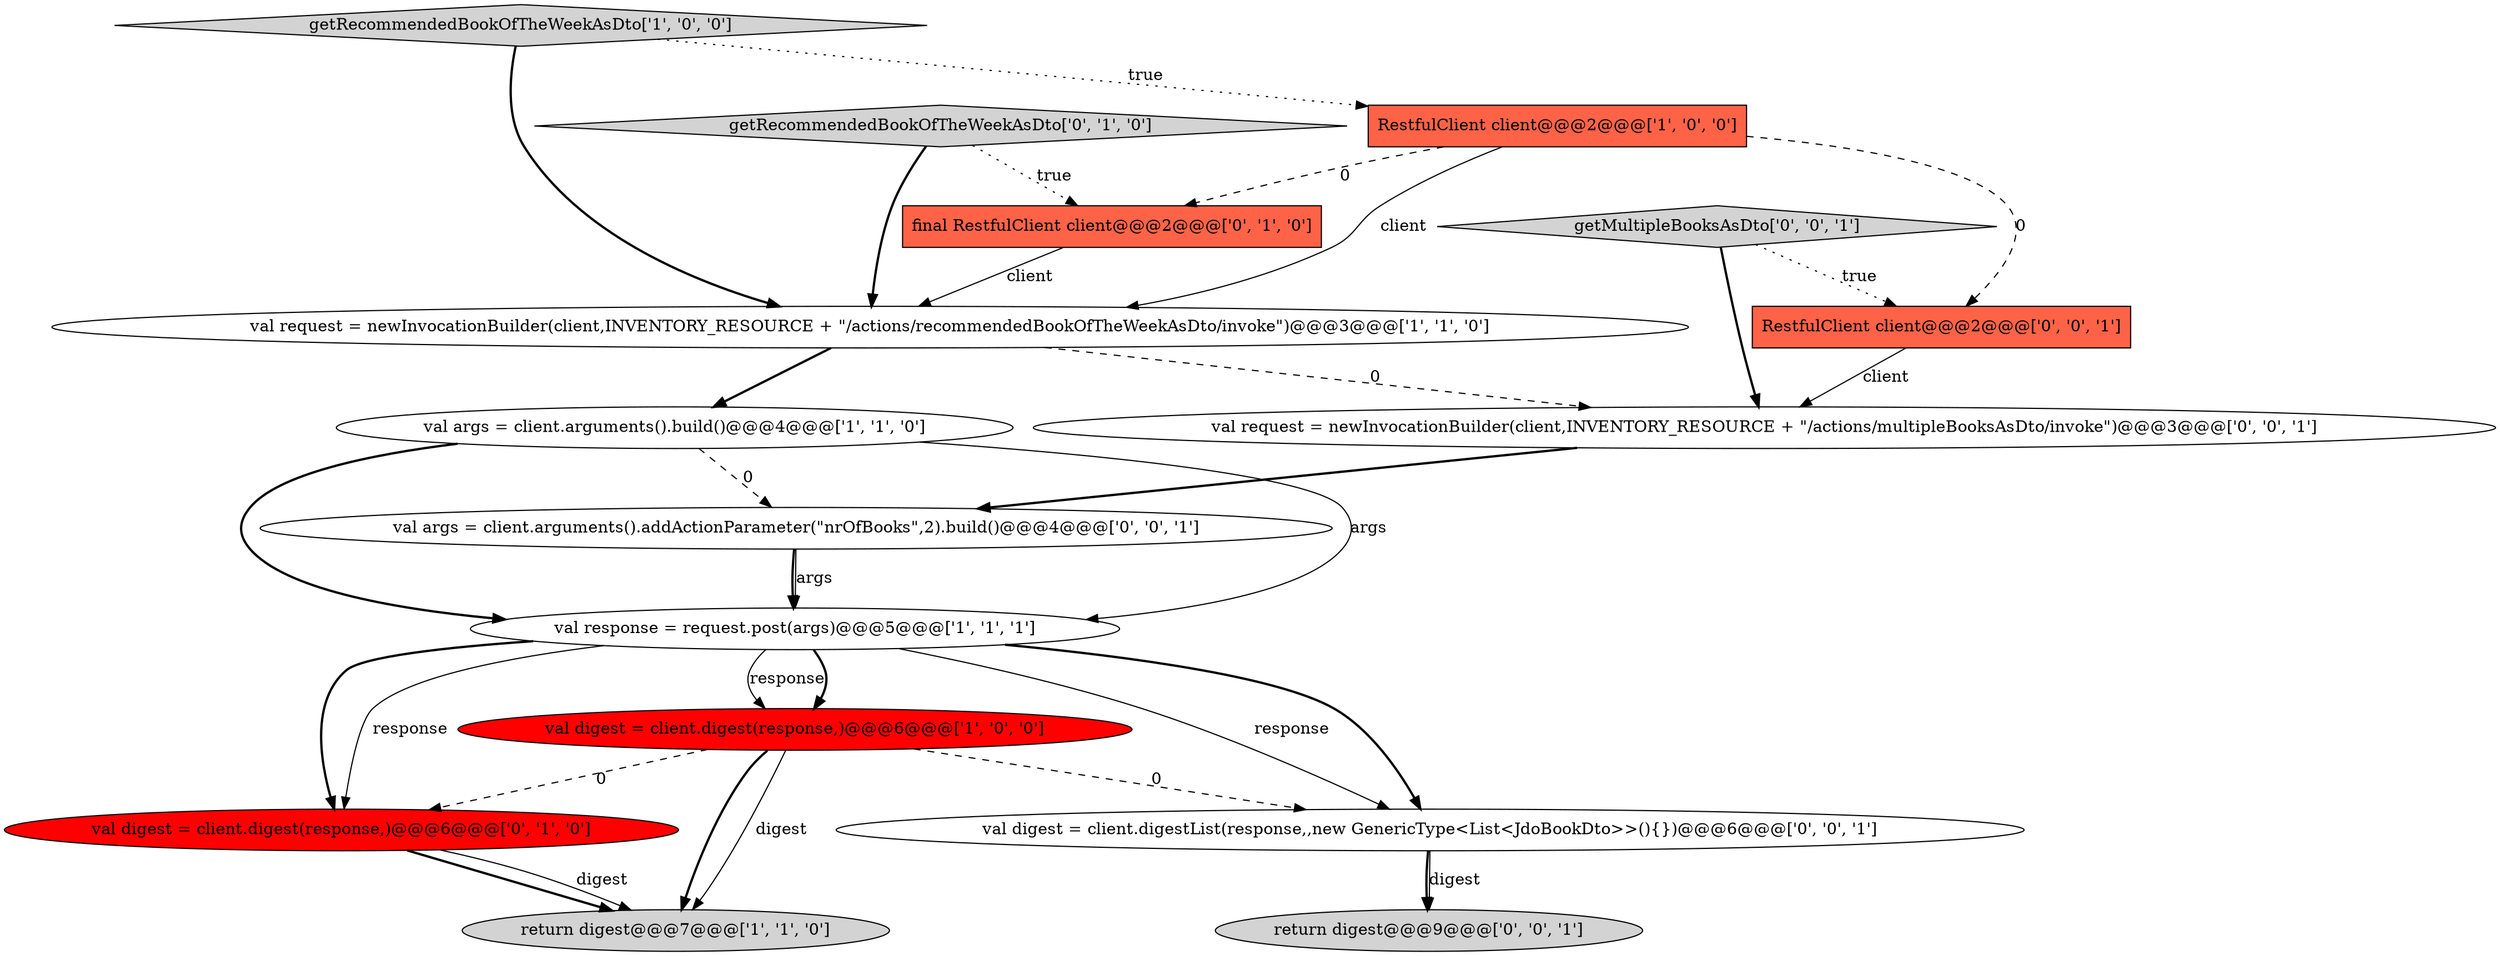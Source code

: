 digraph {
0 [style = filled, label = "val response = request.post(args)@@@5@@@['1', '1', '1']", fillcolor = white, shape = ellipse image = "AAA0AAABBB1BBB"];
12 [style = filled, label = "RestfulClient client@@@2@@@['0', '0', '1']", fillcolor = tomato, shape = box image = "AAA0AAABBB3BBB"];
3 [style = filled, label = "getRecommendedBookOfTheWeekAsDto['1', '0', '0']", fillcolor = lightgray, shape = diamond image = "AAA0AAABBB1BBB"];
6 [style = filled, label = "return digest@@@7@@@['1', '1', '0']", fillcolor = lightgray, shape = ellipse image = "AAA0AAABBB1BBB"];
7 [style = filled, label = "val digest = client.digest(response,)@@@6@@@['0', '1', '0']", fillcolor = red, shape = ellipse image = "AAA1AAABBB2BBB"];
2 [style = filled, label = "val args = client.arguments().build()@@@4@@@['1', '1', '0']", fillcolor = white, shape = ellipse image = "AAA0AAABBB1BBB"];
11 [style = filled, label = "getMultipleBooksAsDto['0', '0', '1']", fillcolor = lightgray, shape = diamond image = "AAA0AAABBB3BBB"];
14 [style = filled, label = "val args = client.arguments().addActionParameter(\"nrOfBooks\",2).build()@@@4@@@['0', '0', '1']", fillcolor = white, shape = ellipse image = "AAA0AAABBB3BBB"];
8 [style = filled, label = "final RestfulClient client@@@2@@@['0', '1', '0']", fillcolor = tomato, shape = box image = "AAA1AAABBB2BBB"];
9 [style = filled, label = "getRecommendedBookOfTheWeekAsDto['0', '1', '0']", fillcolor = lightgray, shape = diamond image = "AAA0AAABBB2BBB"];
1 [style = filled, label = "val digest = client.digest(response,)@@@6@@@['1', '0', '0']", fillcolor = red, shape = ellipse image = "AAA1AAABBB1BBB"];
4 [style = filled, label = "RestfulClient client@@@2@@@['1', '0', '0']", fillcolor = tomato, shape = box image = "AAA1AAABBB1BBB"];
13 [style = filled, label = "val request = newInvocationBuilder(client,INVENTORY_RESOURCE + \"/actions/multipleBooksAsDto/invoke\")@@@3@@@['0', '0', '1']", fillcolor = white, shape = ellipse image = "AAA0AAABBB3BBB"];
15 [style = filled, label = "return digest@@@9@@@['0', '0', '1']", fillcolor = lightgray, shape = ellipse image = "AAA0AAABBB3BBB"];
10 [style = filled, label = "val digest = client.digestList(response,,new GenericType<List<JdoBookDto>>(){})@@@6@@@['0', '0', '1']", fillcolor = white, shape = ellipse image = "AAA0AAABBB3BBB"];
5 [style = filled, label = "val request = newInvocationBuilder(client,INVENTORY_RESOURCE + \"/actions/recommendedBookOfTheWeekAsDto/invoke\")@@@3@@@['1', '1', '0']", fillcolor = white, shape = ellipse image = "AAA0AAABBB1BBB"];
5->13 [style = dashed, label="0"];
10->15 [style = bold, label=""];
0->1 [style = solid, label="response"];
2->0 [style = solid, label="args"];
11->12 [style = dotted, label="true"];
3->4 [style = dotted, label="true"];
1->10 [style = dashed, label="0"];
0->10 [style = solid, label="response"];
4->12 [style = dashed, label="0"];
0->7 [style = bold, label=""];
14->0 [style = solid, label="args"];
9->8 [style = dotted, label="true"];
5->2 [style = bold, label=""];
3->5 [style = bold, label=""];
2->0 [style = bold, label=""];
1->6 [style = bold, label=""];
4->5 [style = solid, label="client"];
0->10 [style = bold, label=""];
2->14 [style = dashed, label="0"];
14->0 [style = bold, label=""];
1->6 [style = solid, label="digest"];
12->13 [style = solid, label="client"];
0->1 [style = bold, label=""];
8->5 [style = solid, label="client"];
0->7 [style = solid, label="response"];
7->6 [style = bold, label=""];
11->13 [style = bold, label=""];
4->8 [style = dashed, label="0"];
9->5 [style = bold, label=""];
7->6 [style = solid, label="digest"];
1->7 [style = dashed, label="0"];
13->14 [style = bold, label=""];
10->15 [style = solid, label="digest"];
}
